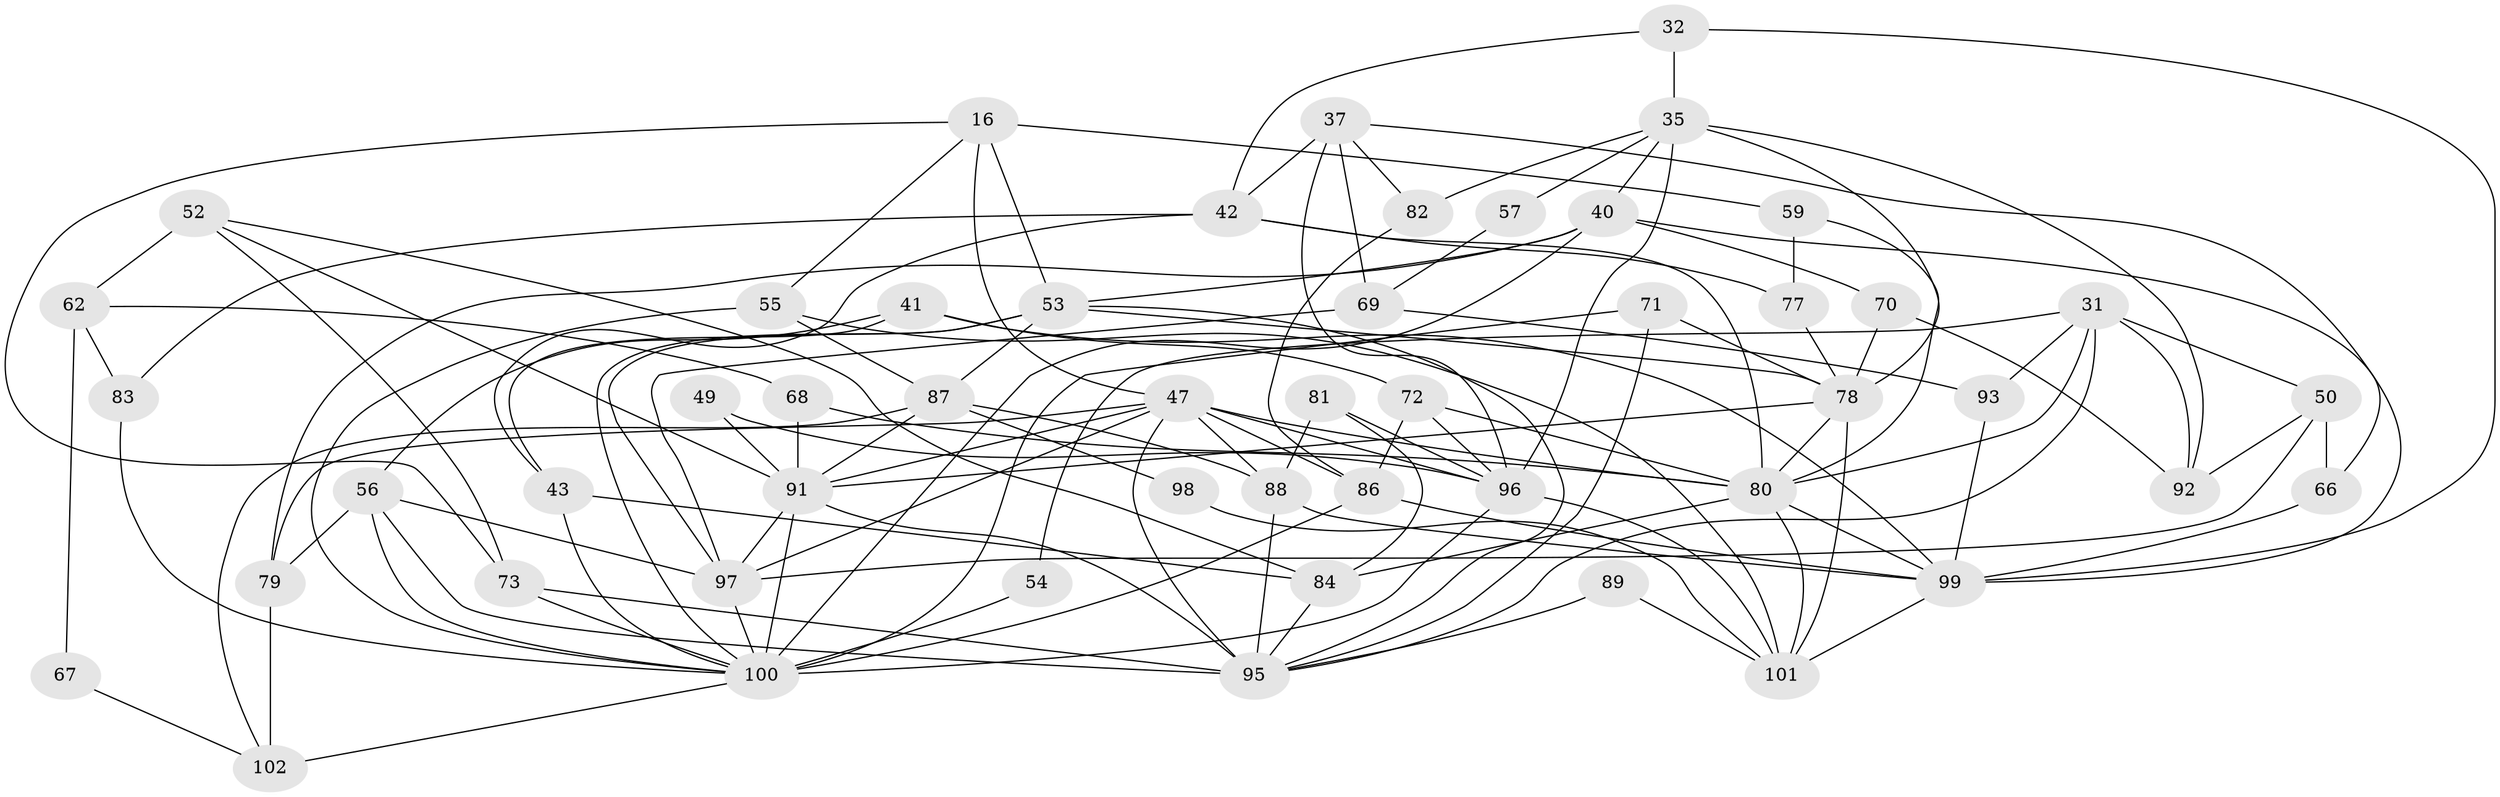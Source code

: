 // original degree distribution, {4: 0.2647058823529412, 3: 0.2647058823529412, 5: 0.22549019607843138, 2: 0.12745098039215685, 7: 0.0392156862745098, 6: 0.06862745098039216, 8: 0.00980392156862745}
// Generated by graph-tools (version 1.1) at 2025/50/03/09/25 04:50:33]
// undirected, 51 vertices, 126 edges
graph export_dot {
graph [start="1"]
  node [color=gray90,style=filled];
  16;
  31 [super="+7+13"];
  32;
  35 [super="+5"];
  37;
  40 [super="+11+38"];
  41 [super="+26"];
  42 [super="+33"];
  43;
  47 [super="+15+30"];
  49;
  50 [super="+21"];
  52;
  53;
  54;
  55;
  56 [super="+28"];
  57;
  59;
  62 [super="+45"];
  66;
  67;
  68;
  69;
  70;
  71;
  72;
  73;
  77;
  78 [super="+39"];
  79 [super="+8"];
  80 [super="+65"];
  81;
  82 [super="+17"];
  83;
  84 [super="+51"];
  86 [super="+19+27"];
  87 [super="+61+63"];
  88 [super="+10"];
  89;
  91 [super="+18+74"];
  92 [super="+90"];
  93;
  95 [super="+94+58+85"];
  96 [super="+9+46"];
  97 [super="+60"];
  98;
  99 [super="+34"];
  100 [super="+22+14+76"];
  101 [super="+48"];
  102;
  16 -- 53;
  16 -- 55;
  16 -- 59;
  16 -- 73;
  16 -- 47;
  31 -- 50 [weight=2];
  31 -- 93;
  31 -- 80 [weight=2];
  31 -- 92;
  31 -- 54;
  31 -- 95;
  32 -- 99;
  32 -- 42;
  32 -- 35;
  35 -- 96;
  35 -- 57;
  35 -- 82;
  35 -- 92;
  35 -- 40;
  35 -- 78 [weight=2];
  37 -- 66;
  37 -- 42 [weight=2];
  37 -- 69;
  37 -- 96;
  37 -- 82;
  40 -- 53;
  40 -- 79;
  40 -- 100 [weight=2];
  40 -- 99;
  40 -- 70;
  41 -- 99;
  41 -- 43;
  41 -- 72;
  41 -- 56 [weight=2];
  42 -- 77;
  42 -- 80 [weight=2];
  42 -- 83;
  42 -- 43;
  43 -- 84;
  43 -- 100;
  47 -- 97 [weight=3];
  47 -- 86 [weight=2];
  47 -- 79;
  47 -- 88 [weight=2];
  47 -- 95;
  47 -- 96;
  47 -- 80;
  47 -- 91;
  49 -- 96;
  49 -- 91;
  50 -- 97;
  50 -- 66;
  50 -- 92;
  52 -- 62 [weight=2];
  52 -- 73;
  52 -- 91;
  52 -- 84;
  53 -- 78;
  53 -- 97 [weight=2];
  53 -- 95;
  53 -- 100;
  53 -- 87;
  54 -- 100;
  55 -- 100;
  55 -- 87;
  55 -- 101;
  56 -- 100 [weight=2];
  56 -- 79 [weight=2];
  56 -- 97;
  56 -- 95 [weight=2];
  57 -- 69;
  59 -- 77;
  59 -- 80;
  62 -- 83;
  62 -- 68 [weight=2];
  62 -- 67;
  66 -- 99;
  67 -- 102;
  68 -- 80;
  68 -- 91;
  69 -- 97;
  69 -- 93;
  70 -- 92 [weight=2];
  70 -- 78 [weight=2];
  71 -- 100;
  71 -- 95;
  71 -- 78;
  72 -- 86;
  72 -- 96;
  72 -- 80;
  73 -- 95;
  73 -- 100;
  77 -- 78;
  78 -- 101;
  78 -- 91 [weight=2];
  78 -- 80;
  79 -- 102 [weight=2];
  80 -- 99;
  80 -- 84;
  80 -- 101;
  81 -- 96;
  81 -- 88;
  81 -- 84;
  82 -- 86;
  83 -- 100;
  84 -- 95;
  86 -- 99;
  86 -- 100;
  87 -- 88 [weight=2];
  87 -- 98 [weight=2];
  87 -- 91;
  87 -- 102;
  88 -- 99;
  88 -- 95;
  89 -- 101;
  89 -- 95;
  91 -- 97;
  91 -- 100 [weight=3];
  91 -- 95;
  93 -- 99;
  96 -- 100 [weight=2];
  96 -- 101;
  97 -- 100;
  98 -- 101;
  99 -- 101;
  100 -- 102 [weight=2];
}
